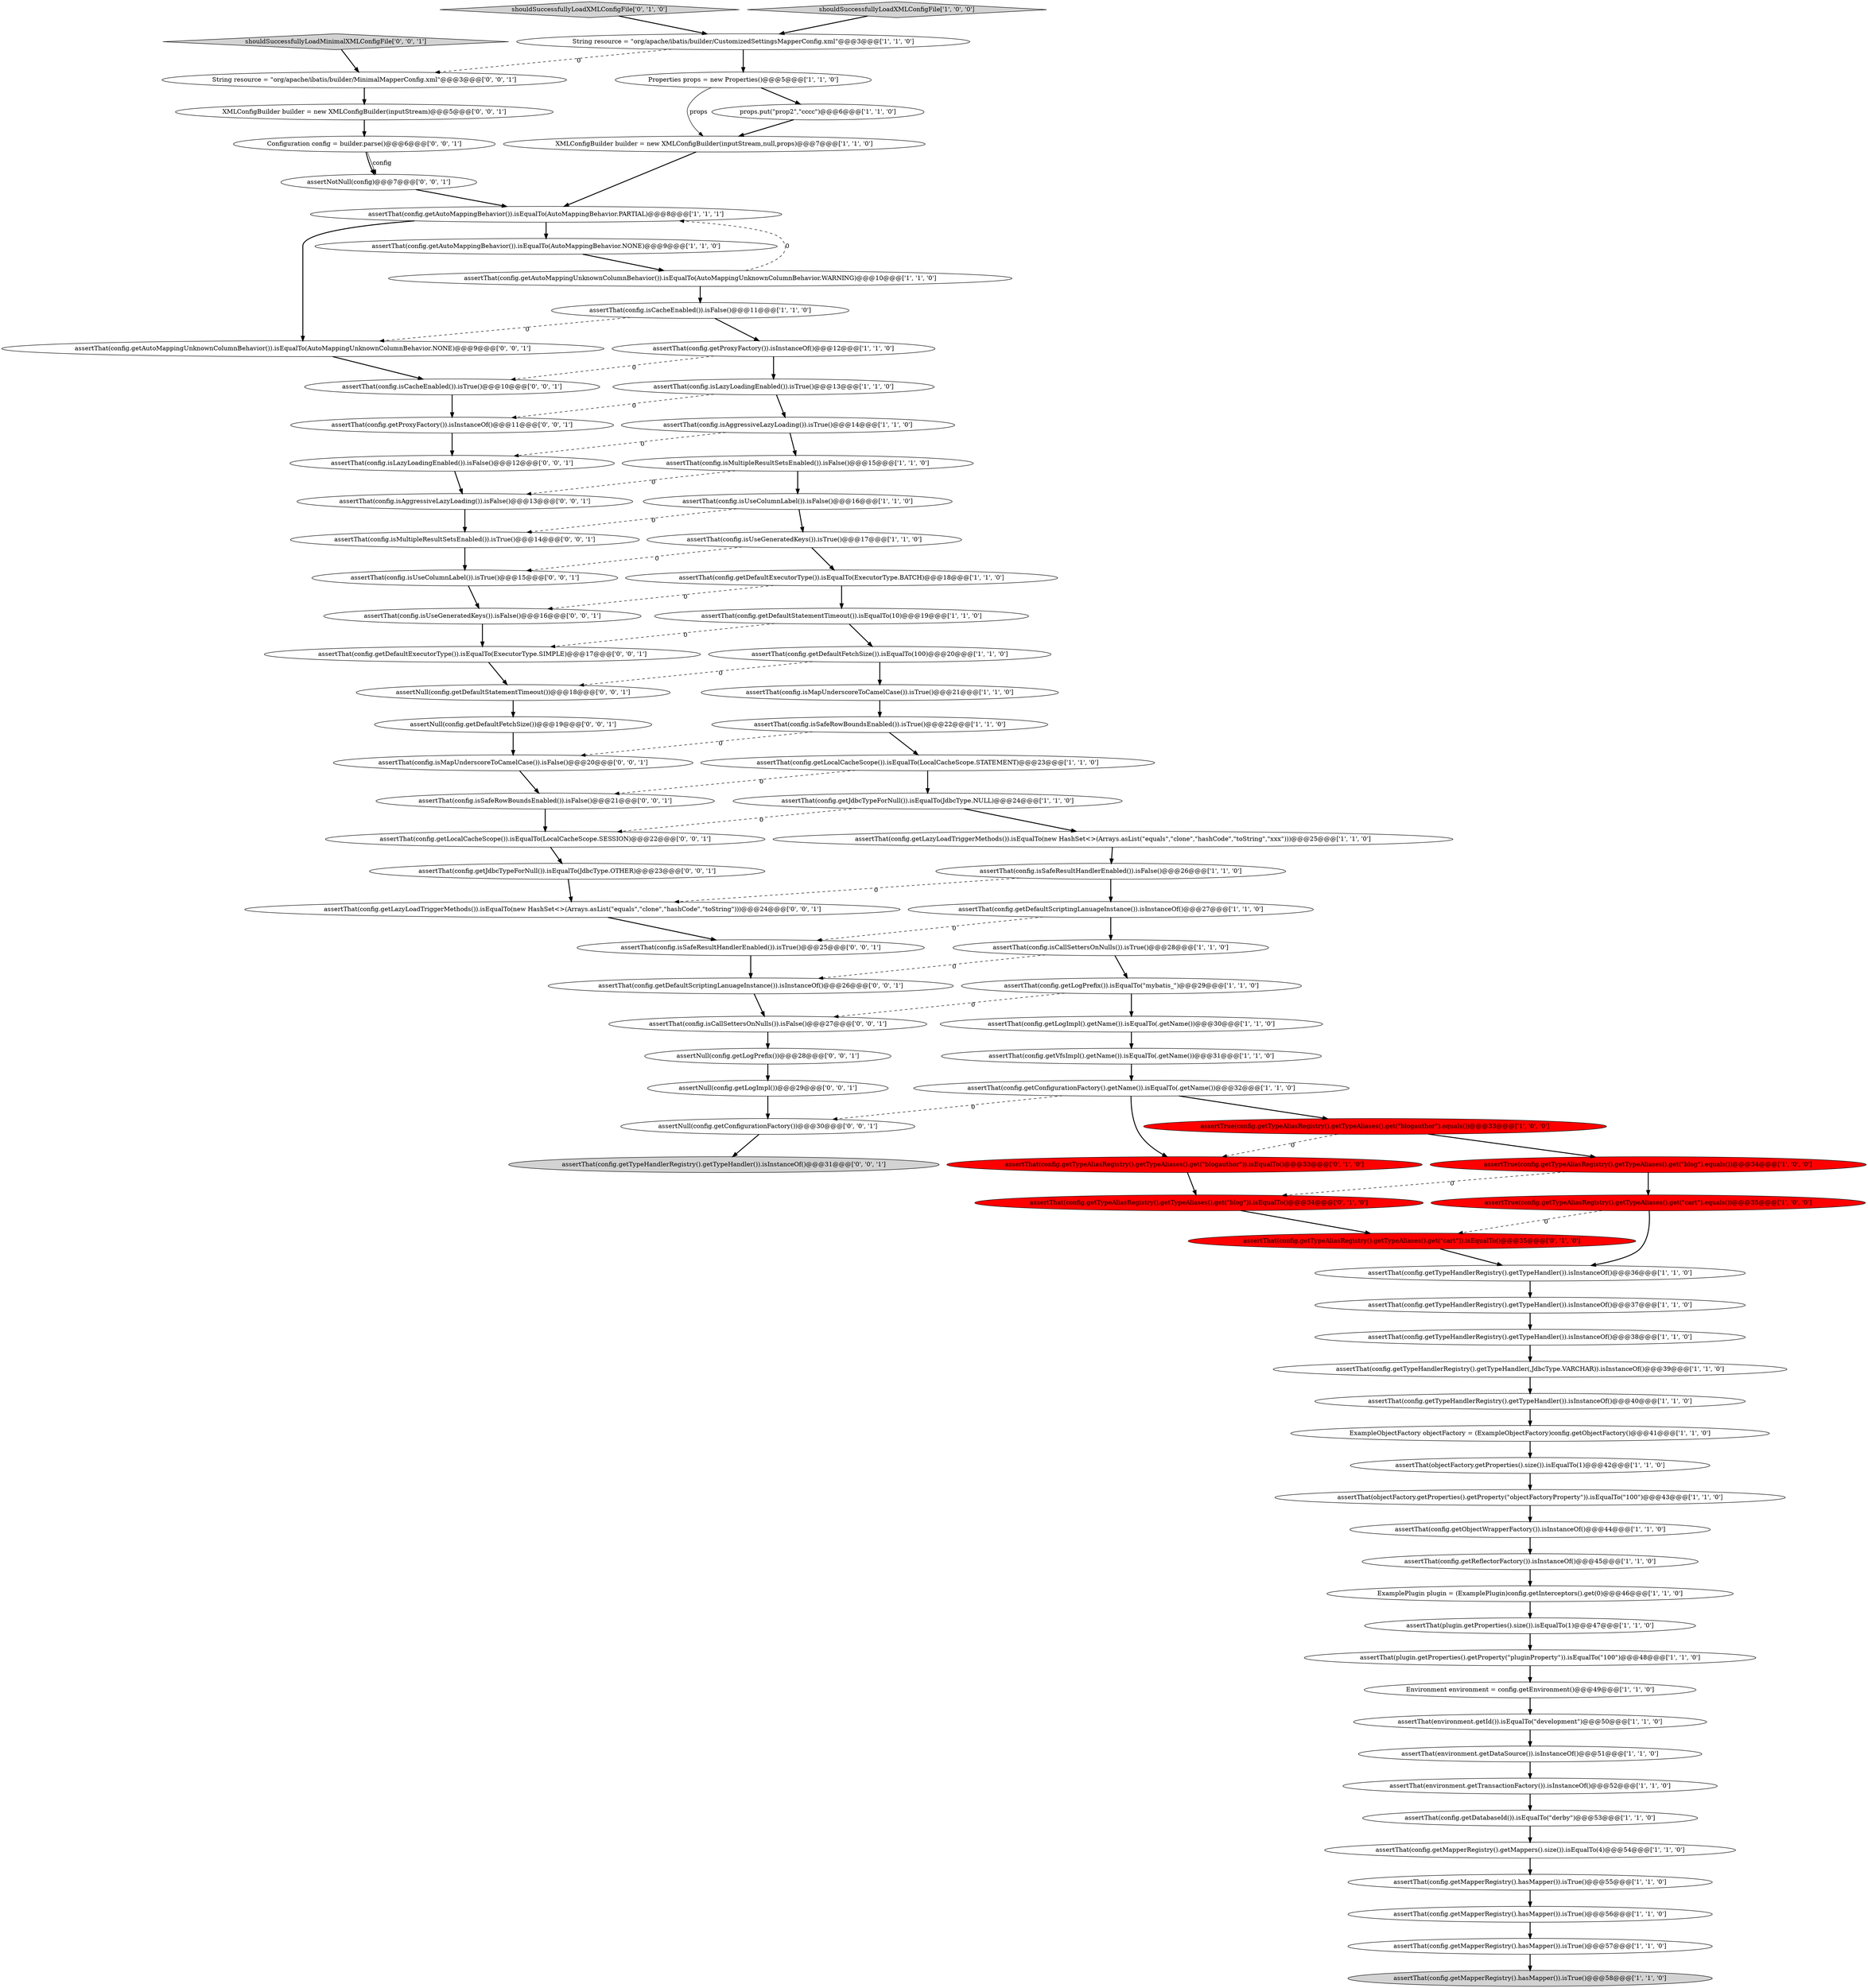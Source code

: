 digraph {
58 [style = filled, label = "assertThat(config.getTypeAliasRegistry().getTypeAliases().get(\"blog\")).isEqualTo()@@@34@@@['0', '1', '0']", fillcolor = red, shape = ellipse image = "AAA1AAABBB2BBB"];
3 [style = filled, label = "assertThat(config.getMapperRegistry().getMappers().size()).isEqualTo(4)@@@54@@@['1', '1', '0']", fillcolor = white, shape = ellipse image = "AAA0AAABBB1BBB"];
9 [style = filled, label = "assertThat(config.getMapperRegistry().hasMapper()).isTrue()@@@56@@@['1', '1', '0']", fillcolor = white, shape = ellipse image = "AAA0AAABBB1BBB"];
32 [style = filled, label = "assertThat(config.getDefaultFetchSize()).isEqualTo(100)@@@20@@@['1', '1', '0']", fillcolor = white, shape = ellipse image = "AAA0AAABBB1BBB"];
68 [style = filled, label = "assertThat(config.getLazyLoadTriggerMethods()).isEqualTo(new HashSet<>(Arrays.asList(\"equals\",\"clone\",\"hashCode\",\"toString\")))@@@24@@@['0', '0', '1']", fillcolor = white, shape = ellipse image = "AAA0AAABBB3BBB"];
74 [style = filled, label = "XMLConfigBuilder builder = new XMLConfigBuilder(inputStream)@@@5@@@['0', '0', '1']", fillcolor = white, shape = ellipse image = "AAA0AAABBB3BBB"];
79 [style = filled, label = "shouldSuccessfullyLoadMinimalXMLConfigFile['0', '0', '1']", fillcolor = lightgray, shape = diamond image = "AAA0AAABBB3BBB"];
25 [style = filled, label = "assertThat(config.getMapperRegistry().hasMapper()).isTrue()@@@57@@@['1', '1', '0']", fillcolor = white, shape = ellipse image = "AAA0AAABBB1BBB"];
63 [style = filled, label = "assertThat(config.isUseGeneratedKeys()).isFalse()@@@16@@@['0', '0', '1']", fillcolor = white, shape = ellipse image = "AAA0AAABBB3BBB"];
80 [style = filled, label = "assertThat(config.getDefaultScriptingLanuageInstance()).isInstanceOf()@@@26@@@['0', '0', '1']", fillcolor = white, shape = ellipse image = "AAA0AAABBB3BBB"];
35 [style = filled, label = "assertThat(config.isUseColumnLabel()).isFalse()@@@16@@@['1', '1', '0']", fillcolor = white, shape = ellipse image = "AAA0AAABBB1BBB"];
14 [style = filled, label = "String resource = \"org/apache/ibatis/builder/CustomizedSettingsMapperConfig.xml\"@@@3@@@['1', '1', '0']", fillcolor = white, shape = ellipse image = "AAA0AAABBB1BBB"];
47 [style = filled, label = "assertThat(config.getLazyLoadTriggerMethods()).isEqualTo(new HashSet<>(Arrays.asList(\"equals\",\"clone\",\"hashCode\",\"toString\",\"xxx\")))@@@25@@@['1', '1', '0']", fillcolor = white, shape = ellipse image = "AAA0AAABBB1BBB"];
59 [style = filled, label = "assertThat(config.getTypeAliasRegistry().getTypeAliases().get(\"blogauthor\")).isEqualTo()@@@33@@@['0', '1', '0']", fillcolor = red, shape = ellipse image = "AAA1AAABBB2BBB"];
4 [style = filled, label = "assertThat(config.getTypeHandlerRegistry().getTypeHandler()).isInstanceOf()@@@37@@@['1', '1', '0']", fillcolor = white, shape = ellipse image = "AAA0AAABBB1BBB"];
75 [style = filled, label = "Configuration config = builder.parse()@@@6@@@['0', '0', '1']", fillcolor = white, shape = ellipse image = "AAA0AAABBB3BBB"];
53 [style = filled, label = "XMLConfigBuilder builder = new XMLConfigBuilder(inputStream,null,props)@@@7@@@['1', '1', '0']", fillcolor = white, shape = ellipse image = "AAA0AAABBB1BBB"];
46 [style = filled, label = "assertThat(config.getAutoMappingBehavior()).isEqualTo(AutoMappingBehavior.PARTIAL)@@@8@@@['1', '1', '1']", fillcolor = white, shape = ellipse image = "AAA0AAABBB1BBB"];
71 [style = filled, label = "assertThat(config.isMapUnderscoreToCamelCase()).isFalse()@@@20@@@['0', '0', '1']", fillcolor = white, shape = ellipse image = "AAA0AAABBB3BBB"];
67 [style = filled, label = "assertThat(config.getDefaultExecutorType()).isEqualTo(ExecutorType.SIMPLE)@@@17@@@['0', '0', '1']", fillcolor = white, shape = ellipse image = "AAA0AAABBB3BBB"];
10 [style = filled, label = "assertThat(config.getTypeHandlerRegistry().getTypeHandler()).isInstanceOf()@@@36@@@['1', '1', '0']", fillcolor = white, shape = ellipse image = "AAA0AAABBB1BBB"];
19 [style = filled, label = "assertThat(config.getLogImpl().getName()).isEqualTo(.getName())@@@30@@@['1', '1', '0']", fillcolor = white, shape = ellipse image = "AAA0AAABBB1BBB"];
5 [style = filled, label = "Environment environment = config.getEnvironment()@@@49@@@['1', '1', '0']", fillcolor = white, shape = ellipse image = "AAA0AAABBB1BBB"];
64 [style = filled, label = "assertNotNull(config)@@@7@@@['0', '0', '1']", fillcolor = white, shape = ellipse image = "AAA0AAABBB3BBB"];
72 [style = filled, label = "String resource = \"org/apache/ibatis/builder/MinimalMapperConfig.xml\"@@@3@@@['0', '0', '1']", fillcolor = white, shape = ellipse image = "AAA0AAABBB3BBB"];
34 [style = filled, label = "assertThat(config.isCallSettersOnNulls()).isTrue()@@@28@@@['1', '1', '0']", fillcolor = white, shape = ellipse image = "AAA0AAABBB1BBB"];
51 [style = filled, label = "assertThat(config.getDefaultExecutorType()).isEqualTo(ExecutorType.BATCH)@@@18@@@['1', '1', '0']", fillcolor = white, shape = ellipse image = "AAA0AAABBB1BBB"];
85 [style = filled, label = "assertThat(config.getLocalCacheScope()).isEqualTo(LocalCacheScope.SESSION)@@@22@@@['0', '0', '1']", fillcolor = white, shape = ellipse image = "AAA0AAABBB3BBB"];
0 [style = filled, label = "assertThat(config.getDefaultScriptingLanuageInstance()).isInstanceOf()@@@27@@@['1', '1', '0']", fillcolor = white, shape = ellipse image = "AAA0AAABBB1BBB"];
54 [style = filled, label = "assertThat(objectFactory.getProperties().size()).isEqualTo(1)@@@42@@@['1', '1', '0']", fillcolor = white, shape = ellipse image = "AAA0AAABBB1BBB"];
43 [style = filled, label = "assertThat(config.getReflectorFactory()).isInstanceOf()@@@45@@@['1', '1', '0']", fillcolor = white, shape = ellipse image = "AAA0AAABBB1BBB"];
37 [style = filled, label = "assertThat(config.isSafeRowBoundsEnabled()).isTrue()@@@22@@@['1', '1', '0']", fillcolor = white, shape = ellipse image = "AAA0AAABBB1BBB"];
21 [style = filled, label = "Properties props = new Properties()@@@5@@@['1', '1', '0']", fillcolor = white, shape = ellipse image = "AAA0AAABBB1BBB"];
31 [style = filled, label = "assertThat(config.getMapperRegistry().hasMapper()).isTrue()@@@55@@@['1', '1', '0']", fillcolor = white, shape = ellipse image = "AAA0AAABBB1BBB"];
62 [style = filled, label = "assertNull(config.getDefaultStatementTimeout())@@@18@@@['0', '0', '1']", fillcolor = white, shape = ellipse image = "AAA0AAABBB3BBB"];
39 [style = filled, label = "assertThat(config.getTypeHandlerRegistry().getTypeHandler()).isInstanceOf()@@@40@@@['1', '1', '0']", fillcolor = white, shape = ellipse image = "AAA0AAABBB1BBB"];
15 [style = filled, label = "assertThat(config.getObjectWrapperFactory()).isInstanceOf()@@@44@@@['1', '1', '0']", fillcolor = white, shape = ellipse image = "AAA0AAABBB1BBB"];
7 [style = filled, label = "assertThat(config.isAggressiveLazyLoading()).isTrue()@@@14@@@['1', '1', '0']", fillcolor = white, shape = ellipse image = "AAA0AAABBB1BBB"];
26 [style = filled, label = "assertThat(config.getAutoMappingUnknownColumnBehavior()).isEqualTo(AutoMappingUnknownColumnBehavior.WARNING)@@@10@@@['1', '1', '0']", fillcolor = white, shape = ellipse image = "AAA0AAABBB1BBB"];
48 [style = filled, label = "assertThat(config.isSafeResultHandlerEnabled()).isFalse()@@@26@@@['1', '1', '0']", fillcolor = white, shape = ellipse image = "AAA0AAABBB1BBB"];
73 [style = filled, label = "assertThat(config.isSafeResultHandlerEnabled()).isTrue()@@@25@@@['0', '0', '1']", fillcolor = white, shape = ellipse image = "AAA0AAABBB3BBB"];
27 [style = filled, label = "assertThat(config.isUseGeneratedKeys()).isTrue()@@@17@@@['1', '1', '0']", fillcolor = white, shape = ellipse image = "AAA0AAABBB1BBB"];
12 [style = filled, label = "assertThat(config.getProxyFactory()).isInstanceOf()@@@12@@@['1', '1', '0']", fillcolor = white, shape = ellipse image = "AAA0AAABBB1BBB"];
56 [style = filled, label = "shouldSuccessfullyLoadXMLConfigFile['0', '1', '0']", fillcolor = lightgray, shape = diamond image = "AAA0AAABBB2BBB"];
36 [style = filled, label = "assertThat(config.getJdbcTypeForNull()).isEqualTo(JdbcType.NULL)@@@24@@@['1', '1', '0']", fillcolor = white, shape = ellipse image = "AAA0AAABBB1BBB"];
42 [style = filled, label = "shouldSuccessfullyLoadXMLConfigFile['1', '0', '0']", fillcolor = lightgray, shape = diamond image = "AAA0AAABBB1BBB"];
52 [style = filled, label = "assertThat(plugin.getProperties().getProperty(\"pluginProperty\")).isEqualTo(\"100\")@@@48@@@['1', '1', '0']", fillcolor = white, shape = ellipse image = "AAA0AAABBB1BBB"];
77 [style = filled, label = "assertThat(config.getJdbcTypeForNull()).isEqualTo(JdbcType.OTHER)@@@23@@@['0', '0', '1']", fillcolor = white, shape = ellipse image = "AAA0AAABBB3BBB"];
61 [style = filled, label = "assertThat(config.getTypeHandlerRegistry().getTypeHandler()).isInstanceOf()@@@31@@@['0', '0', '1']", fillcolor = lightgray, shape = ellipse image = "AAA0AAABBB3BBB"];
30 [style = filled, label = "assertThat(objectFactory.getProperties().getProperty(\"objectFactoryProperty\")).isEqualTo(\"100\")@@@43@@@['1', '1', '0']", fillcolor = white, shape = ellipse image = "AAA0AAABBB1BBB"];
41 [style = filled, label = "assertTrue(config.getTypeAliasRegistry().getTypeAliases().get(\"blog\").equals())@@@34@@@['1', '0', '0']", fillcolor = red, shape = ellipse image = "AAA1AAABBB1BBB"];
23 [style = filled, label = "assertThat(config.isCacheEnabled()).isFalse()@@@11@@@['1', '1', '0']", fillcolor = white, shape = ellipse image = "AAA0AAABBB1BBB"];
6 [style = filled, label = "assertThat(config.getTypeHandlerRegistry().getTypeHandler(,JdbcType.VARCHAR)).isInstanceOf()@@@39@@@['1', '1', '0']", fillcolor = white, shape = ellipse image = "AAA0AAABBB1BBB"];
40 [style = filled, label = "assertThat(config.getLogPrefix()).isEqualTo(\"mybatis_\")@@@29@@@['1', '1', '0']", fillcolor = white, shape = ellipse image = "AAA0AAABBB1BBB"];
11 [style = filled, label = "assertThat(config.isMapUnderscoreToCamelCase()).isTrue()@@@21@@@['1', '1', '0']", fillcolor = white, shape = ellipse image = "AAA0AAABBB1BBB"];
24 [style = filled, label = "assertThat(environment.getTransactionFactory()).isInstanceOf()@@@52@@@['1', '1', '0']", fillcolor = white, shape = ellipse image = "AAA0AAABBB1BBB"];
76 [style = filled, label = "assertThat(config.isMultipleResultSetsEnabled()).isTrue()@@@14@@@['0', '0', '1']", fillcolor = white, shape = ellipse image = "AAA0AAABBB3BBB"];
87 [style = filled, label = "assertThat(config.isUseColumnLabel()).isTrue()@@@15@@@['0', '0', '1']", fillcolor = white, shape = ellipse image = "AAA0AAABBB3BBB"];
17 [style = filled, label = "assertThat(environment.getDataSource()).isInstanceOf()@@@51@@@['1', '1', '0']", fillcolor = white, shape = ellipse image = "AAA0AAABBB1BBB"];
78 [style = filled, label = "assertThat(config.isSafeRowBoundsEnabled()).isFalse()@@@21@@@['0', '0', '1']", fillcolor = white, shape = ellipse image = "AAA0AAABBB3BBB"];
45 [style = filled, label = "assertThat(environment.getId()).isEqualTo(\"development\")@@@50@@@['1', '1', '0']", fillcolor = white, shape = ellipse image = "AAA0AAABBB1BBB"];
70 [style = filled, label = "assertThat(config.isCacheEnabled()).isTrue()@@@10@@@['0', '0', '1']", fillcolor = white, shape = ellipse image = "AAA0AAABBB3BBB"];
49 [style = filled, label = "props.put(\"prop2\",\"cccc\")@@@6@@@['1', '1', '0']", fillcolor = white, shape = ellipse image = "AAA0AAABBB1BBB"];
18 [style = filled, label = "assertThat(plugin.getProperties().size()).isEqualTo(1)@@@47@@@['1', '1', '0']", fillcolor = white, shape = ellipse image = "AAA0AAABBB1BBB"];
60 [style = filled, label = "assertNull(config.getLogImpl())@@@29@@@['0', '0', '1']", fillcolor = white, shape = ellipse image = "AAA0AAABBB3BBB"];
13 [style = filled, label = "assertTrue(config.getTypeAliasRegistry().getTypeAliases().get(\"cart\").equals())@@@35@@@['1', '0', '0']", fillcolor = red, shape = ellipse image = "AAA1AAABBB1BBB"];
22 [style = filled, label = "assertTrue(config.getTypeAliasRegistry().getTypeAliases().get(\"blogauthor\").equals())@@@33@@@['1', '0', '0']", fillcolor = red, shape = ellipse image = "AAA1AAABBB1BBB"];
69 [style = filled, label = "assertThat(config.isCallSettersOnNulls()).isFalse()@@@27@@@['0', '0', '1']", fillcolor = white, shape = ellipse image = "AAA0AAABBB3BBB"];
50 [style = filled, label = "assertThat(config.getLocalCacheScope()).isEqualTo(LocalCacheScope.STATEMENT)@@@23@@@['1', '1', '0']", fillcolor = white, shape = ellipse image = "AAA0AAABBB1BBB"];
28 [style = filled, label = "assertThat(config.isLazyLoadingEnabled()).isTrue()@@@13@@@['1', '1', '0']", fillcolor = white, shape = ellipse image = "AAA0AAABBB1BBB"];
83 [style = filled, label = "assertThat(config.getProxyFactory()).isInstanceOf()@@@11@@@['0', '0', '1']", fillcolor = white, shape = ellipse image = "AAA0AAABBB3BBB"];
86 [style = filled, label = "assertNull(config.getLogPrefix())@@@28@@@['0', '0', '1']", fillcolor = white, shape = ellipse image = "AAA0AAABBB3BBB"];
57 [style = filled, label = "assertThat(config.getTypeAliasRegistry().getTypeAliases().get(\"cart\")).isEqualTo()@@@35@@@['0', '1', '0']", fillcolor = red, shape = ellipse image = "AAA1AAABBB2BBB"];
33 [style = filled, label = "assertThat(config.getDefaultStatementTimeout()).isEqualTo(10)@@@19@@@['1', '1', '0']", fillcolor = white, shape = ellipse image = "AAA0AAABBB1BBB"];
16 [style = filled, label = "assertThat(config.getTypeHandlerRegistry().getTypeHandler()).isInstanceOf()@@@38@@@['1', '1', '0']", fillcolor = white, shape = ellipse image = "AAA0AAABBB1BBB"];
20 [style = filled, label = "ExamplePlugin plugin = (ExamplePlugin)config.getInterceptors().get(0)@@@46@@@['1', '1', '0']", fillcolor = white, shape = ellipse image = "AAA0AAABBB1BBB"];
55 [style = filled, label = "assertThat(config.getMapperRegistry().hasMapper()).isTrue()@@@58@@@['1', '1', '0']", fillcolor = lightgray, shape = ellipse image = "AAA0AAABBB1BBB"];
84 [style = filled, label = "assertNull(config.getDefaultFetchSize())@@@19@@@['0', '0', '1']", fillcolor = white, shape = ellipse image = "AAA0AAABBB3BBB"];
81 [style = filled, label = "assertNull(config.getConfigurationFactory())@@@30@@@['0', '0', '1']", fillcolor = white, shape = ellipse image = "AAA0AAABBB3BBB"];
38 [style = filled, label = "assertThat(config.isMultipleResultSetsEnabled()).isFalse()@@@15@@@['1', '1', '0']", fillcolor = white, shape = ellipse image = "AAA0AAABBB1BBB"];
44 [style = filled, label = "ExampleObjectFactory objectFactory = (ExampleObjectFactory)config.getObjectFactory()@@@41@@@['1', '1', '0']", fillcolor = white, shape = ellipse image = "AAA0AAABBB1BBB"];
2 [style = filled, label = "assertThat(config.getDatabaseId()).isEqualTo(\"derby\")@@@53@@@['1', '1', '0']", fillcolor = white, shape = ellipse image = "AAA0AAABBB1BBB"];
8 [style = filled, label = "assertThat(config.getConfigurationFactory().getName()).isEqualTo(.getName())@@@32@@@['1', '1', '0']", fillcolor = white, shape = ellipse image = "AAA0AAABBB1BBB"];
1 [style = filled, label = "assertThat(config.getVfsImpl().getName()).isEqualTo(.getName())@@@31@@@['1', '1', '0']", fillcolor = white, shape = ellipse image = "AAA0AAABBB1BBB"];
65 [style = filled, label = "assertThat(config.isAggressiveLazyLoading()).isFalse()@@@13@@@['0', '0', '1']", fillcolor = white, shape = ellipse image = "AAA0AAABBB3BBB"];
66 [style = filled, label = "assertThat(config.getAutoMappingUnknownColumnBehavior()).isEqualTo(AutoMappingUnknownColumnBehavior.NONE)@@@9@@@['0', '0', '1']", fillcolor = white, shape = ellipse image = "AAA0AAABBB3BBB"];
29 [style = filled, label = "assertThat(config.getAutoMappingBehavior()).isEqualTo(AutoMappingBehavior.NONE)@@@9@@@['1', '1', '0']", fillcolor = white, shape = ellipse image = "AAA0AAABBB1BBB"];
82 [style = filled, label = "assertThat(config.isLazyLoadingEnabled()).isFalse()@@@12@@@['0', '0', '1']", fillcolor = white, shape = ellipse image = "AAA0AAABBB3BBB"];
27->87 [style = dashed, label="0"];
33->67 [style = dashed, label="0"];
31->9 [style = bold, label=""];
12->70 [style = dashed, label="0"];
5->45 [style = bold, label=""];
59->58 [style = bold, label=""];
86->60 [style = bold, label=""];
68->73 [style = bold, label=""];
82->65 [style = bold, label=""];
19->1 [style = bold, label=""];
73->80 [style = bold, label=""];
46->66 [style = bold, label=""];
76->87 [style = bold, label=""];
51->63 [style = dashed, label="0"];
23->12 [style = bold, label=""];
27->51 [style = bold, label=""];
45->17 [style = bold, label=""];
32->11 [style = bold, label=""];
7->82 [style = dashed, label="0"];
41->13 [style = bold, label=""];
4->16 [style = bold, label=""];
70->83 [style = bold, label=""];
12->28 [style = bold, label=""];
85->77 [style = bold, label=""];
47->48 [style = bold, label=""];
38->65 [style = dashed, label="0"];
16->6 [style = bold, label=""];
25->55 [style = bold, label=""];
60->81 [style = bold, label=""];
22->41 [style = bold, label=""];
65->76 [style = bold, label=""];
0->73 [style = dashed, label="0"];
11->37 [style = bold, label=""];
75->64 [style = bold, label=""];
36->85 [style = dashed, label="0"];
8->22 [style = bold, label=""];
29->26 [style = bold, label=""];
87->63 [style = bold, label=""];
20->18 [style = bold, label=""];
0->34 [style = bold, label=""];
52->5 [style = bold, label=""];
13->57 [style = dashed, label="0"];
26->46 [style = dashed, label="0"];
56->14 [style = bold, label=""];
38->35 [style = bold, label=""];
28->83 [style = dashed, label="0"];
6->39 [style = bold, label=""];
32->62 [style = dashed, label="0"];
14->72 [style = dashed, label="0"];
14->21 [style = bold, label=""];
71->78 [style = bold, label=""];
30->15 [style = bold, label=""];
75->64 [style = solid, label="config"];
74->75 [style = bold, label=""];
13->10 [style = bold, label=""];
44->54 [style = bold, label=""];
66->70 [style = bold, label=""];
1->8 [style = bold, label=""];
79->72 [style = bold, label=""];
34->40 [style = bold, label=""];
8->81 [style = dashed, label="0"];
2->3 [style = bold, label=""];
41->58 [style = dashed, label="0"];
43->20 [style = bold, label=""];
40->19 [style = bold, label=""];
58->57 [style = bold, label=""];
78->85 [style = bold, label=""];
23->66 [style = dashed, label="0"];
8->59 [style = bold, label=""];
77->68 [style = bold, label=""];
22->59 [style = dashed, label="0"];
46->29 [style = bold, label=""];
42->14 [style = bold, label=""];
48->68 [style = dashed, label="0"];
62->84 [style = bold, label=""];
53->46 [style = bold, label=""];
21->53 [style = solid, label="props"];
40->69 [style = dashed, label="0"];
50->78 [style = dashed, label="0"];
63->67 [style = bold, label=""];
15->43 [style = bold, label=""];
84->71 [style = bold, label=""];
21->49 [style = bold, label=""];
33->32 [style = bold, label=""];
37->71 [style = dashed, label="0"];
18->52 [style = bold, label=""];
35->27 [style = bold, label=""];
36->47 [style = bold, label=""];
72->74 [style = bold, label=""];
39->44 [style = bold, label=""];
24->2 [style = bold, label=""];
3->31 [style = bold, label=""];
28->7 [style = bold, label=""];
54->30 [style = bold, label=""];
35->76 [style = dashed, label="0"];
64->46 [style = bold, label=""];
48->0 [style = bold, label=""];
67->62 [style = bold, label=""];
83->82 [style = bold, label=""];
49->53 [style = bold, label=""];
7->38 [style = bold, label=""];
17->24 [style = bold, label=""];
50->36 [style = bold, label=""];
9->25 [style = bold, label=""];
26->23 [style = bold, label=""];
10->4 [style = bold, label=""];
81->61 [style = bold, label=""];
80->69 [style = bold, label=""];
57->10 [style = bold, label=""];
69->86 [style = bold, label=""];
34->80 [style = dashed, label="0"];
37->50 [style = bold, label=""];
51->33 [style = bold, label=""];
}
